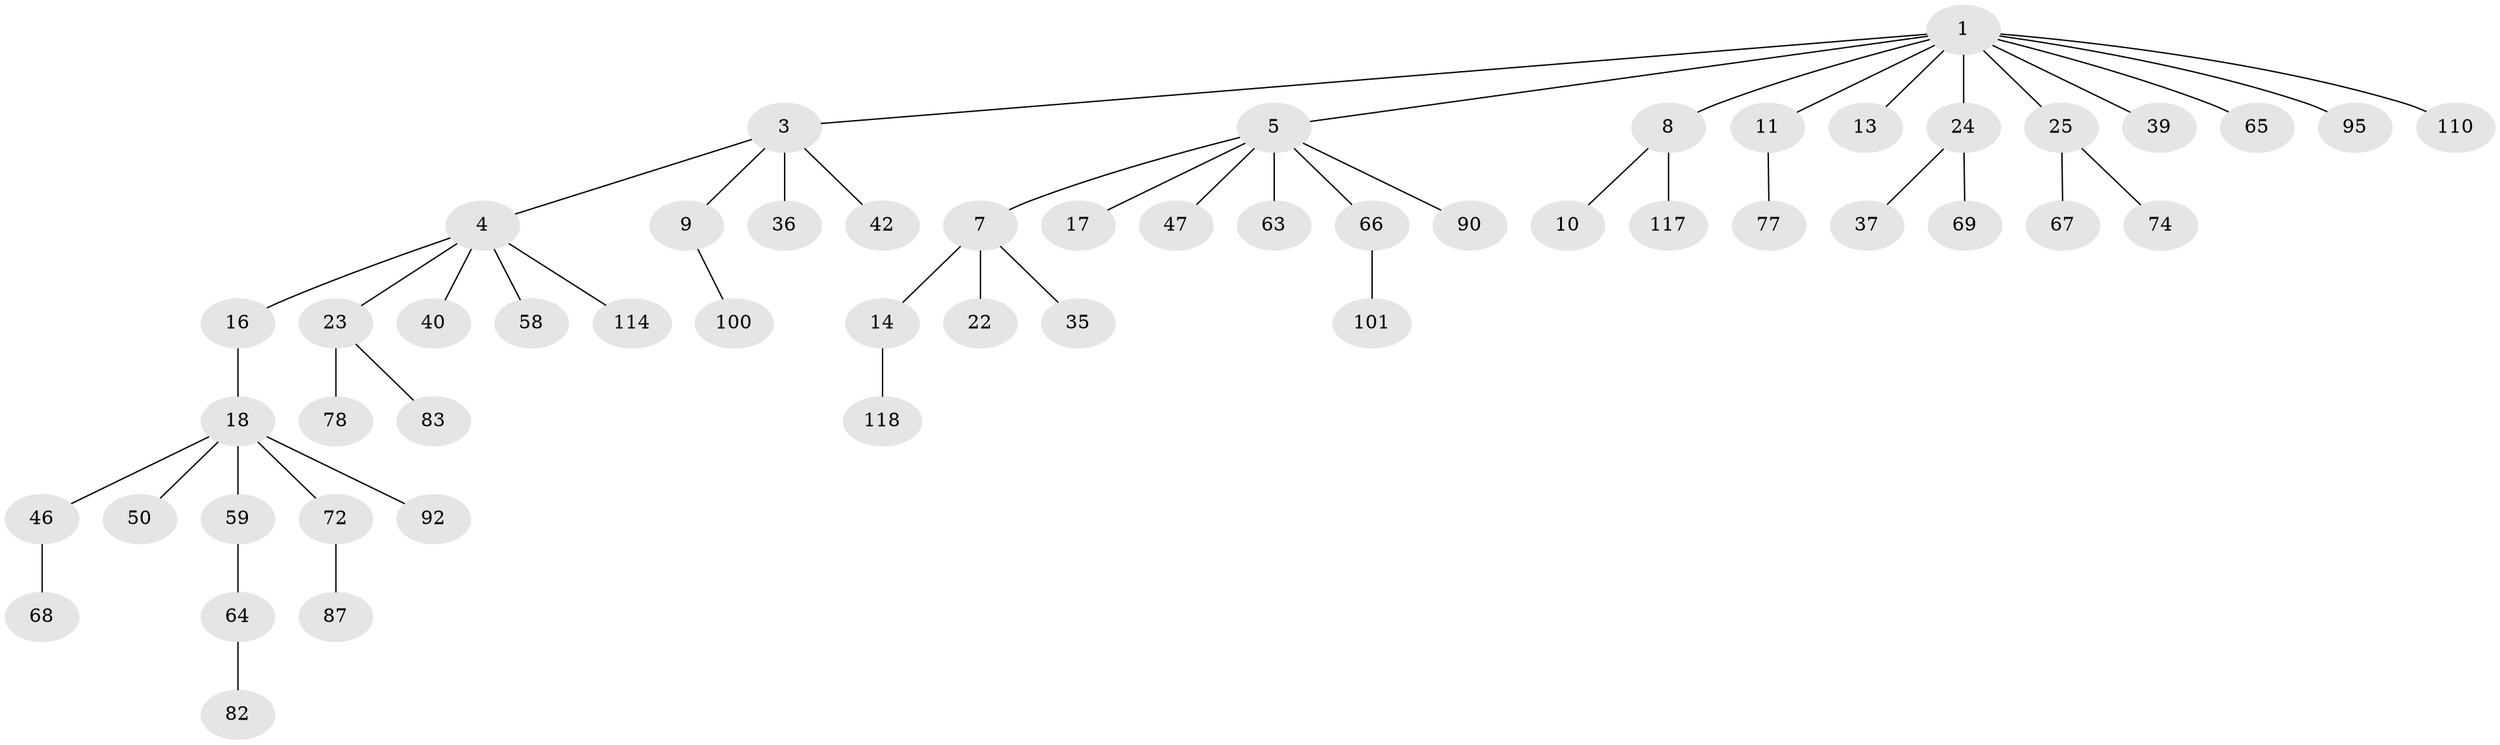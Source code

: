// original degree distribution, {7: 0.015384615384615385, 6: 0.015384615384615385, 5: 0.023076923076923078, 4: 0.06153846153846154, 2: 0.26153846153846155, 1: 0.4846153846153846, 3: 0.13846153846153847}
// Generated by graph-tools (version 1.1) at 2025/19/03/04/25 18:19:26]
// undirected, 52 vertices, 51 edges
graph export_dot {
graph [start="1"]
  node [color=gray90,style=filled];
  1 [super="+2"];
  3 [super="+12"];
  4 [super="+15+31+60"];
  5 [super="+6+21+75"];
  7;
  8 [super="+52+33"];
  9 [super="+30"];
  10;
  11 [super="+121"];
  13 [super="+89+105"];
  14 [super="+54+71"];
  16 [super="+80"];
  17 [super="+107+116+112"];
  18 [super="+43+19"];
  22;
  23 [super="+29"];
  24 [super="+32+26+27"];
  25 [super="+45+48"];
  35 [super="+76"];
  36 [super="+93"];
  37 [super="+49+53"];
  39;
  40 [super="+109"];
  42 [super="+104+81+55"];
  46 [super="+129"];
  47;
  50 [super="+120"];
  58 [super="+97"];
  59;
  63;
  64;
  65 [super="+125"];
  66 [super="+96+84"];
  67 [super="+122"];
  68;
  69 [super="+91"];
  72 [super="+88"];
  74;
  77;
  78 [super="+85"];
  82;
  83;
  87;
  90 [super="+99+94"];
  92 [super="+115"];
  95;
  100 [super="+113"];
  101;
  110;
  114;
  117;
  118;
  1 -- 3;
  1 -- 8;
  1 -- 11;
  1 -- 39;
  1 -- 65;
  1 -- 95;
  1 -- 5;
  1 -- 24;
  1 -- 25;
  1 -- 13;
  1 -- 110;
  3 -- 4;
  3 -- 9;
  3 -- 42;
  3 -- 36;
  4 -- 16;
  4 -- 40;
  4 -- 58;
  4 -- 114;
  4 -- 23;
  5 -- 7;
  5 -- 17;
  5 -- 66;
  5 -- 90;
  5 -- 63;
  5 -- 47;
  7 -- 14;
  7 -- 22;
  7 -- 35;
  8 -- 10;
  8 -- 117;
  9 -- 100;
  11 -- 77;
  14 -- 118;
  16 -- 18;
  18 -- 59;
  18 -- 50;
  18 -- 46;
  18 -- 72;
  18 -- 92;
  23 -- 83;
  23 -- 78;
  24 -- 69;
  24 -- 37;
  25 -- 67;
  25 -- 74;
  46 -- 68;
  59 -- 64;
  64 -- 82;
  66 -- 101;
  72 -- 87;
}

